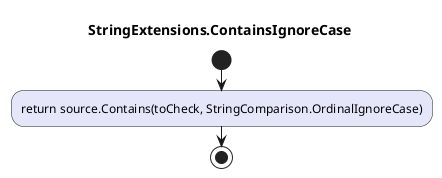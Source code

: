 @startuml StringExtensions.ContainsIgnoreCase
title StringExtensions.ContainsIgnoreCase
start
#Lavender:return source.Contains(toCheck, StringComparison.OrdinalIgnoreCase);
stop
@enduml
